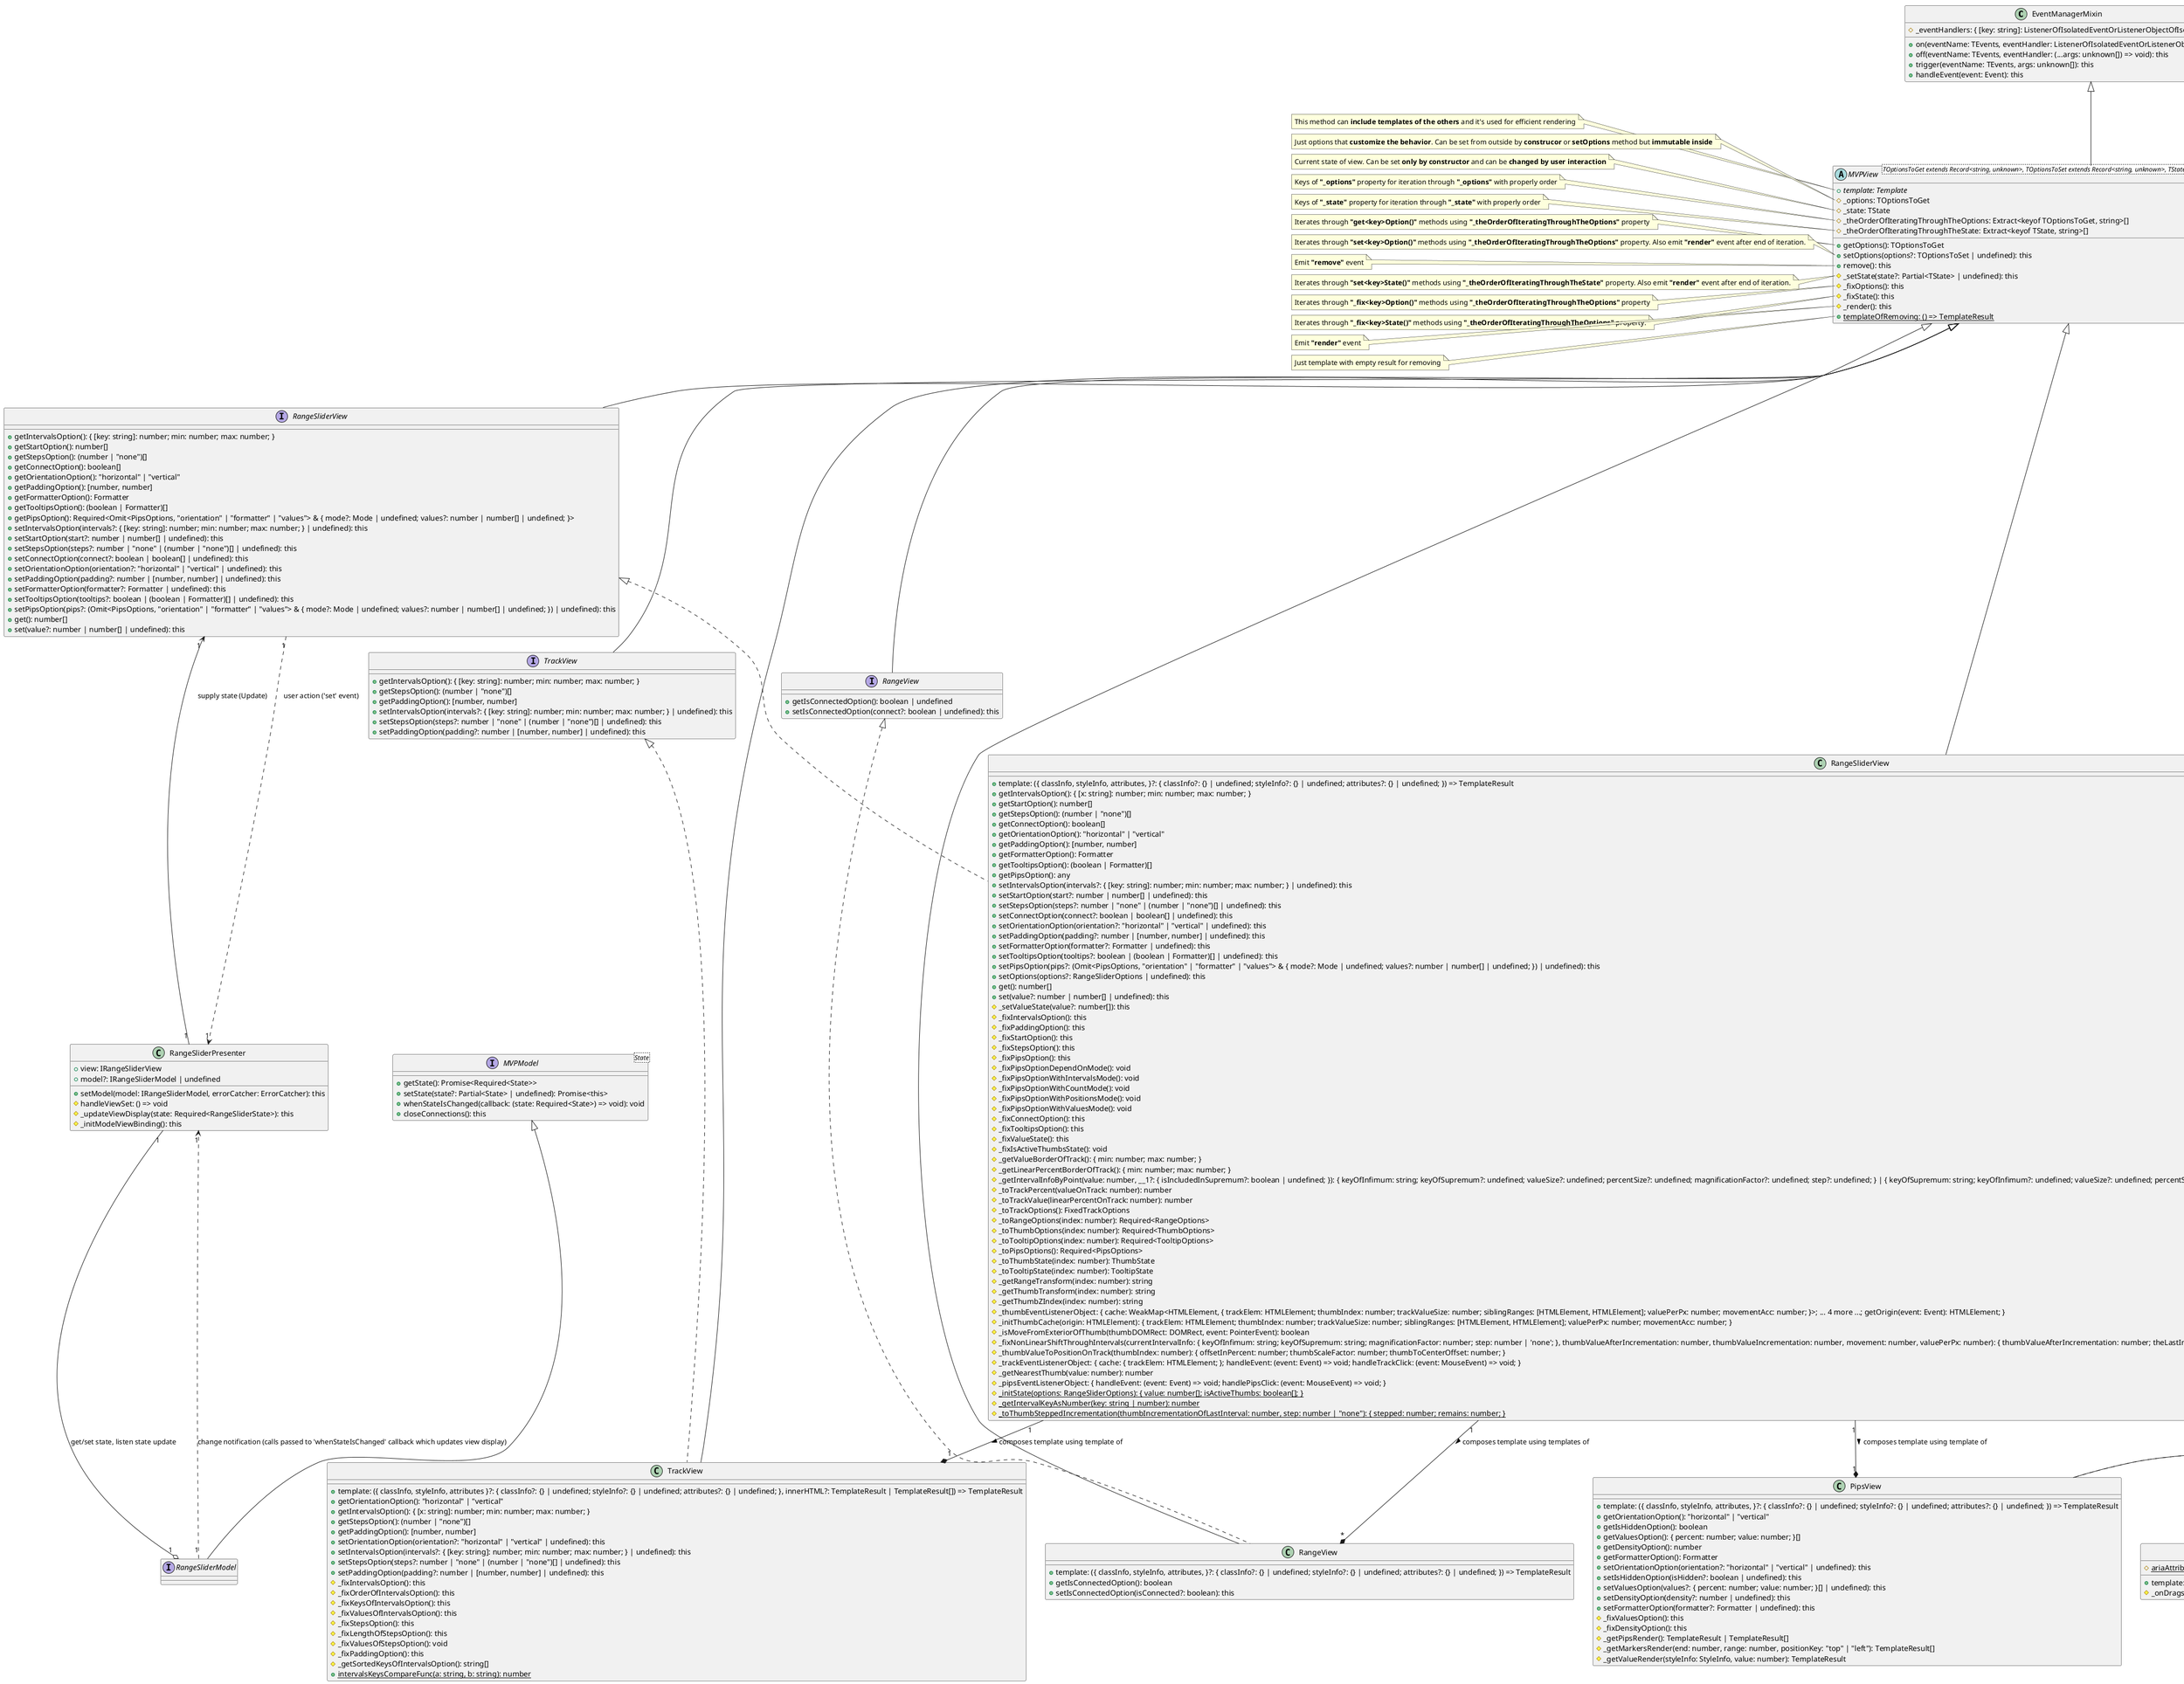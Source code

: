 @startuml
class EventManagerMixin<TEvents extends string> {
    #_eventHandlers: { [key: string]: ListenerOfIsolatedEventOrListenerObjectOfIsolatedEvent[]; }
    +on(eventName: TEvents, eventHandler: ListenerOfIsolatedEventOrListenerObjectOfIsolatedEvent): this
    +off(eventName: TEvents, eventHandler: (...args: unknown[]) => void): this
    +trigger(eventName: TEvents, args: unknown[]): this
    +handleEvent(event: Event): this
}
abstract class MVPView<TOptionsToGet extends Record<string, unknown>, TOptionsToSet extends Record<string, unknown>, TState extends Record<string, unknown>, TEvents extends string> extends EventManagerMixin {
    +{abstract} template: Template
    #_options: TOptionsToGet
    #_state: TState
    #_theOrderOfIteratingThroughTheOptions: Extract<keyof TOptionsToGet, string>[]
    #_theOrderOfIteratingThroughTheState: Extract<keyof TState, string>[]
    +getOptions(): TOptionsToGet
    +setOptions(options?: TOptionsToSet | undefined): this
    +remove(): this
    #_setState(state?: Partial<TState> | undefined): this
    #_fixOptions(): this
    #_fixState(): this
    #_render(): this
    +{static} templateOfRemoving: () => TemplateResult
}
interface MVPModel<State> {
    +getState(): Promise<Required<State>>
    +setState(state?: Partial<State> | undefined): Promise<this>
    +whenStateIsChanged(callback: (state: Required<State>) => void): void
    +closeConnections(): this
}
interface "RangeSliderModel" as IRangeSliderModel extends MVPModel
interface "TrackView" as ITrackView extends MVPView {
    +getIntervalsOption(): { [key: string]: number; min: number; max: number; }
    +getStepsOption(): (number | "none")[]
    +getPaddingOption(): [number, number]
    +setIntervalsOption(intervals?: { [key: string]: number; min: number; max: number; } | undefined): this
    +setStepsOption(steps?: number | "none" | (number | "none")[] | undefined): this
    +setPaddingOption(padding?: number | [number, number] | undefined): this
}
interface "RangeView" as IRangeView extends MVPView {
    +getIsConnectedOption(): boolean | undefined
    +setIsConnectedOption(connect?: boolean | undefined): this
}
interface "TooltipView" as ITooltipView extends MVPView {
    +getOrientationOption(): "top" | "left" | undefined
    +getIsHiddenOption(): boolean | undefined
    +getFormatterOption(): Formatter | undefined
    +setOrientationOption(orientation: "top" | "left" | undefined): this
    +setIsHiddenOption(isHidden?: boolean | undefined): this
    +setFormatterOption(formatter?: Formatter | undefined): this
}
interface "PipsView" as IPipsView extends MVPView {
    +getOrientationOption(): "horizontal" | "vertical" | undefined
    +getIsHiddenOption(): boolean | undefined
    +getValuesOption(): { percent: number; value: number; }[] | undefined
    +getDensityOption(): number | undefined
    +getFormatterOption(): Formatter | undefined
    +setOrientationOption(orientation?: "horizontal" | "vertical" | undefined): this
    +setIsHiddenOption(isHidden?: boolean | undefined): this
    +setValuesOption(values?: { percent: number; value: number; }[] | undefined): this
    +setDensityOption(density?: number | undefined): this
    +setFormatterOption(formatter?: Formatter | undefined): this
}
interface "RangeSliderView" as IRangeSliderView extends MVPView {
    +getIntervalsOption(): { [key: string]: number; min: number; max: number; }
    +getStartOption(): number[]
    +getStepsOption(): (number | "none")[]
    +getConnectOption(): boolean[]
    +getOrientationOption(): "horizontal" | "vertical"
    +getPaddingOption(): [number, number]
    +getFormatterOption(): Formatter
    +getTooltipsOption(): (boolean | Formatter)[]
    +getPipsOption(): Required<Omit<PipsOptions, "orientation" | "formatter" | "values"> & { mode?: Mode | undefined; values?: number | number[] | undefined; }>
    +setIntervalsOption(intervals?: { [key: string]: number; min: number; max: number; } | undefined): this
    +setStartOption(start?: number | number[] | undefined): this
    +setStepsOption(steps?: number | "none" | (number | "none")[] | undefined): this
    +setConnectOption(connect?: boolean | boolean[] | undefined): this
    +setOrientationOption(orientation?: "horizontal" | "vertical" | undefined): this
    +setPaddingOption(padding?: number | [number, number] | undefined): this
    +setFormatterOption(formatter?: Formatter | undefined): this
    +setTooltipsOption(tooltips?: boolean | (boolean | Formatter)[] | undefined): this
    +setPipsOption(pips?: (Omit<PipsOptions, "orientation" | "formatter" | "values"> & { mode?: Mode | undefined; values?: number | number[] | undefined; }) | undefined): this
    +get(): number[]
    +set(value?: number | number[] | undefined): this
}
interface "ThumbView" as IThumbView extends MVPView
class TrackView extends MVPView implements ITrackView {
    +template: ({ classInfo, styleInfo, attributes }?: { classInfo?: {} | undefined; styleInfo?: {} | undefined; attributes?: {} | undefined; }, innerHTML?: TemplateResult | TemplateResult[]) => TemplateResult
    +getOrientationOption(): "horizontal" | "vertical"
    +getIntervalsOption(): { [x: string]: number; min: number; max: number; }
    +getStepsOption(): (number | "none")[]
    +getPaddingOption(): [number, number]
    +setOrientationOption(orientation?: "horizontal" | "vertical" | undefined): this
    +setIntervalsOption(intervals?: { [key: string]: number; min: number; max: number; } | undefined): this
    +setStepsOption(steps?: number | "none" | (number | "none")[] | undefined): this
    +setPaddingOption(padding?: number | [number, number] | undefined): this
    #_fixIntervalsOption(): this
    #_fixOrderOfIntervalsOption(): this
    #_fixKeysOfIntervalsOption(): this
    #_fixValuesOfIntervalsOption(): this
    #_fixStepsOption(): this
    #_fixLengthOfStepsOption(): this
    #_fixValuesOfStepsOption(): void
    #_fixPaddingOption(): this
    #_getSortedKeysOfIntervalsOption(): string[]
    +{static} intervalsKeysCompareFunc(a: string, b: string): number
}
class RangeView extends MVPView implements IRangeView {
    +template: ({ classInfo, styleInfo, attributes, }?: { classInfo?: {} | undefined; styleInfo?: {} | undefined; attributes?: {} | undefined; }) => TemplateResult
    +getIsConnectedOption(): boolean
    +setIsConnectedOption(isConnected?: boolean): this
}
class ThumbView extends MVPView implements IThumbView {
    +template: ({ classInfo, styleInfo, attributes }?: { classInfo?: {} | undefined; styleInfo?: {} | undefined; attributes?: {} | undefined; }, { innerHTML, isActive, }?: { innerHTML: TemplateResult | TemplateResult[]; isActive: boolean; }) => TemplateResult
    #_onDragstart(): boolean
    #{static} ariaAttributePrecision: number
}
class TooltipView extends MVPView implements ITooltipView {
    +template: ({ classInfo, styleInfo, attributes, }?: { classInfo?: {} | undefined; styleInfo?: {} | undefined; attributes?: {} | undefined; }) => TemplateResult
    +getOrientationOption(): "top" | "left"
    +getIsHiddenOption(): boolean
    +getFormatterOption(): Formatter
    +setOrientationOption(orientation?: "top" | "left" | undefined): this
    +setIsHiddenOption(isHidden?: boolean | undefined): this
    +setFormatterOption(formatter?: Formatter | undefined): this
}
class PipsView extends MVPView implements IPipsView {
    +template: ({ classInfo, styleInfo, attributes, }?: { classInfo?: {} | undefined; styleInfo?: {} | undefined; attributes?: {} | undefined; }) => TemplateResult
    +getOrientationOption(): "horizontal" | "vertical"
    +getIsHiddenOption(): boolean
    +getValuesOption(): { percent: number; value: number; }[]
    +getDensityOption(): number
    +getFormatterOption(): Formatter
    +setOrientationOption(orientation?: "horizontal" | "vertical" | undefined): this
    +setIsHiddenOption(isHidden?: boolean | undefined): this
    +setValuesOption(values?: { percent: number; value: number; }[] | undefined): this
    +setDensityOption(density?: number | undefined): this
    +setFormatterOption(formatter?: Formatter | undefined): this
    #_fixValuesOption(): this
    #_fixDensityOption(): this
    #_getPipsRender(): TemplateResult | TemplateResult[]
    #_getMarkersRender(end: number, range: number, positionKey: "top" | "left"): TemplateResult[]
    #_getValueRender(styleInfo: StyleInfo, value: number): TemplateResult
}
class RangeSliderView extends MVPView implements IRangeSliderView {
    +template: ({ classInfo, styleInfo, attributes, }?: { classInfo?: {} | undefined; styleInfo?: {} | undefined; attributes?: {} | undefined; }) => TemplateResult
    +getIntervalsOption(): { [x: string]: number; min: number; max: number; }
    +getStartOption(): number[]
    +getStepsOption(): (number | "none")[]
    +getConnectOption(): boolean[]
    +getOrientationOption(): "horizontal" | "vertical"
    +getPaddingOption(): [number, number]
    +getFormatterOption(): Formatter
    +getTooltipsOption(): (boolean | Formatter)[]
    +getPipsOption(): any
    +setIntervalsOption(intervals?: { [key: string]: number; min: number; max: number; } | undefined): this
    +setStartOption(start?: number | number[] | undefined): this
    +setStepsOption(steps?: number | "none" | (number | "none")[] | undefined): this
    +setConnectOption(connect?: boolean | boolean[] | undefined): this
    +setOrientationOption(orientation?: "horizontal" | "vertical" | undefined): this
    +setPaddingOption(padding?: number | [number, number] | undefined): this
    +setFormatterOption(formatter?: Formatter | undefined): this
    +setTooltipsOption(tooltips?: boolean | (boolean | Formatter)[] | undefined): this
    +setPipsOption(pips?: (Omit<PipsOptions, "orientation" | "formatter" | "values"> & { mode?: Mode | undefined; values?: number | number[] | undefined; }) | undefined): this
    +setOptions(options?: RangeSliderOptions | undefined): this
    +get(): number[]
    +set(value?: number | number[] | undefined): this
    #_setValueState(value?: number[]): this
    #_fixIntervalsOption(): this
    #_fixPaddingOption(): this
    #_fixStartOption(): this
    #_fixStepsOption(): this
    #_fixPipsOption(): this
    #_fixPipsOptionDependOnMode(): void
    #_fixPipsOptionWithIntervalsMode(): void
    #_fixPipsOptionWithCountMode(): void
    #_fixPipsOptionWithPositionsMode(): void
    #_fixPipsOptionWithValuesMode(): void
    #_fixConnectOption(): this
    #_fixTooltipsOption(): this
    #_fixValueState(): this
    #_fixIsActiveThumbsState(): void
    #_getValueBorderOfTrack(): { min: number; max: number; }
    #_getLinearPercentBorderOfTrack(): { min: number; max: number; }
    #_getIntervalInfoByPoint(value: number, __1?: { isIncludedInSupremum?: boolean | undefined; }): { keyOfInfimum: string; keyOfSupremum?: undefined; valueSize?: undefined; percentSize?: undefined; magnificationFactor?: undefined; step?: undefined; } | { keyOfSupremum: string; keyOfInfimum?: undefined; valueSize?: undefined; percentSize?: undefined; magnificationFactor?: undefined; step?: undefined; } | { ...; }
    #_toTrackPercent(valueOnTrack: number): number
    #_toTrackValue(linearPercentOnTrack: number): number
    #_toTrackOptions(): FixedTrackOptions
    #_toRangeOptions(index: number): Required<RangeOptions>
    #_toThumbOptions(index: number): Required<ThumbOptions>
    #_toTooltipOptions(index: number): Required<TooltipOptions>
    #_toPipsOptions(): Required<PipsOptions>
    #_toThumbState(index: number): ThumbState
    #_toTooltipState(index: number): TooltipState
    #_getRangeTransform(index: number): string
    #_getThumbTransform(index: number): string
    #_getThumbZIndex(index: number): string
    #_thumbEventListenerObject: { cache: WeakMap<HTMLElement, { trackElem: HTMLElement; thumbIndex: number; trackValueSize: number; siblingRanges: [HTMLElement, HTMLElement]; valuePerPx: number; movementAcc: number; }>; ... 4 more ...; getOrigin(event: Event): HTMLElement; }
    #_initThumbCache(origin: HTMLElement): { trackElem: HTMLElement; thumbIndex: number; trackValueSize: number; siblingRanges: [HTMLElement, HTMLElement]; valuePerPx: number; movementAcc: number; }
    #_isMoveFromExteriorOfThumb(thumbDOMRect: DOMRect, event: PointerEvent): boolean
    #_fixNonLinearShiftThroughIntervals(currentIntervalInfo: { keyOfInfimum: string; keyOfSupremum: string; magnificationFactor: number; step: number | 'none'; }, thumbValueAfterIncrementation: number, thumbValueIncrementation: number, movement: number, valuePerPx: number): { thumbValueAfterIncrementation: number; theLastIncrement: number; currentIntervalInfo: {    keyOfInfimum: string;    keyOfSupremum: string;    magnificationFactor: number;    step: number | 'none';}; }
    #_thumbValueToPositionOnTrack(thumbIndex: number): { offsetInPercent: number; thumbScaleFactor: number; thumbToCenterOffset: number; }
    #_trackEventListenerObject: { cache: { trackElem: HTMLElement; }; handleEvent: (event: Event) => void; handleTrackClick: (event: MouseEvent) => void; }
    #_getNearestThumb(value: number): number
    #_pipsEventListenerObject: { handleEvent: (event: Event) => void; handlePipsClick: (event: MouseEvent) => void; }
    #{static} _initState(options: RangeSliderOptions): { value: number[]; isActiveThumbs: boolean[]; }
    #{static} _getIntervalKeyAsNumber(key: string | number): number
    #{static} _toThumbSteppedIncrementation(thumbIncrementationOfLastInterval: number, step: number | "none"): { stepped: number; remains: number; }
}
class RangeSliderPresenter {
    +view: IRangeSliderView
    +model?: IRangeSliderModel | undefined
    +setModel(model: IRangeSliderModel, errorCatcher: ErrorCatcher): this
    #handleViewSet: () => void
    #_updateViewDisplay(state: Required<RangeSliderState>): this
    #_initModelViewBinding(): this
}
RangeSliderView "1" --* "1" TrackView : composes template using template of >
RangeSliderView "1" --* "*" RangeView : composes template using templates of >
RangeSliderView "1" --* "*" ThumbView : composes template using templates of >
RangeSliderView "1" --* "*" TooltipView : composes template using templates of >
RangeSliderView "1" --* "1" PipsView : composes template using template of >
RangeSliderPresenter "1" --o "1" IRangeSliderModel : get/set state, listen state update 
RangeSliderPresenter "1" --> "1" IRangeSliderView : supply state (Update)
IRangeSliderModel "1" ..> "1" RangeSliderPresenter : change notification (calls passed to 'whenStateIsChanged' callback which updates view display)
IRangeSliderView "1" ..> "1" RangeSliderPresenter : user action ('set' event)
note left of MVPView::template
  This method can <b>include templates of the others</b> and it's used for efficient rendering
end note
note left of MVPView::_options
  Just options that <b>customize the behavior</b>. Can be set from outside by <b>construcor</b> or <b>setOptions</b> method but <b>immutable inside</b>
end note
note left of MVPView::_state
  Current state of view. Can be set <b>only by constructor</b> and can be <b>changed by user interaction</b>
end note
note left of MVPView::_theOrderOfIteratingThroughTheOptions
  Keys of <b>"_options"</b> property for iteration through <b>"_options"</b> with properly order
end note
note left of MVPView::_theOrderOfIteratingThroughTheState
  Keys of <b>"_state"</b> property for iteration through <b>"_state"</b> with properly order
end note
note left of MVPView::getOptions
  Iterates through <b>"get<key>Option()"</b> methods using <b>"_theOrderOfIteratingThroughTheOptions"</b> property
end note
note left of MVPView::setOptions
  Iterates through <b>"set<key>Option()"</b> methods using <b>"_theOrderOfIteratingThroughTheOptions"</b> property. Also emit <b>"render"</b> event after end of iteration.
end note
note left of MVPView::remove
  Emit <b>"remove"</b> event
end note
note left of MVPView::_setState
  Iterates through <b>"set<key>State()"</b> methods using <b>"_theOrderOfIteratingThroughTheState"</b> property. Also emit <b>"render"</b> event after end of iteration.
end note
note left of MVPView::_fixOptions
  Iterates through <b>"_fix<key>Option()"</b> methods using <b>"_theOrderOfIteratingThroughTheOptions"</b> property
end note
note left of MVPView::_fixState
   Iterates through <b>"_fix<key>State()"</b> methods using <b>"_theOrderOfIteratingThroughTheOptions"</b> property.
end note
note left of MVPView::_render
  Emit <b>"render"</b> event
end note
note left of MVPView::templateOfRemoving
  Just template with empty result for removing
end note
@enduml